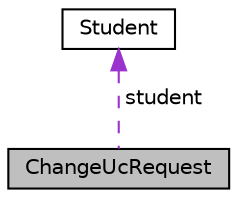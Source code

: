 digraph "ChangeUcRequest"
{
 // LATEX_PDF_SIZE
  edge [fontname="Helvetica",fontsize="10",labelfontname="Helvetica",labelfontsize="10"];
  node [fontname="Helvetica",fontsize="10",shape=record];
  Node1 [label="ChangeUcRequest",height=0.2,width=0.4,color="black", fillcolor="grey75", style="filled", fontcolor="black",tooltip="A structure to represent a request to Change a Student's UC (University Course)."];
  Node2 -> Node1 [dir="back",color="darkorchid3",fontsize="10",style="dashed",label=" student" ,fontname="Helvetica"];
  Node2 [label="Student",height=0.2,width=0.4,color="black", fillcolor="white", style="filled",URL="$classStudent.html",tooltip="A class to represent a student."];
}
